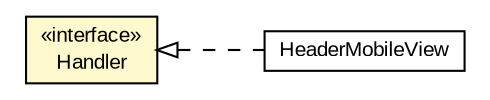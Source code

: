 #!/usr/local/bin/dot
#
# Class diagram 
# Generated by UMLGraph version R5_6-24-gf6e263 (http://www.umlgraph.org/)
#

digraph G {
	edge [fontname="arial",fontsize=10,labelfontname="arial",labelfontsize=10];
	node [fontname="arial",fontsize=10,shape=plaintext];
	nodesep=0.25;
	ranksep=0.5;
	rankdir=LR;
	// com.gwtplatform.carstore.client.application.widget.header.UserInfoPopup.Handler
	c528676 [label=<<table title="com.gwtplatform.carstore.client.application.widget.header.UserInfoPopup.Handler" border="0" cellborder="1" cellspacing="0" cellpadding="2" port="p" bgcolor="lemonChiffon" href="./UserInfoPopup.Handler.html">
		<tr><td><table border="0" cellspacing="0" cellpadding="1">
<tr><td align="center" balign="center"> &#171;interface&#187; </td></tr>
<tr><td align="center" balign="center"> Handler </td></tr>
		</table></td></tr>
		</table>>, URL="./UserInfoPopup.Handler.html", fontname="arial", fontcolor="black", fontsize=10.0];
	// com.gwtplatform.carstore.client.application.widget.header.HeaderMobileView
	c528682 [label=<<table title="com.gwtplatform.carstore.client.application.widget.header.HeaderMobileView" border="0" cellborder="1" cellspacing="0" cellpadding="2" port="p" href="./HeaderMobileView.html">
		<tr><td><table border="0" cellspacing="0" cellpadding="1">
<tr><td align="center" balign="center"> HeaderMobileView </td></tr>
		</table></td></tr>
		</table>>, URL="./HeaderMobileView.html", fontname="arial", fontcolor="black", fontsize=10.0];
	//com.gwtplatform.carstore.client.application.widget.header.HeaderMobileView implements com.gwtplatform.carstore.client.application.widget.header.UserInfoPopup.Handler
	c528676:p -> c528682:p [dir=back,arrowtail=empty,style=dashed];
}

